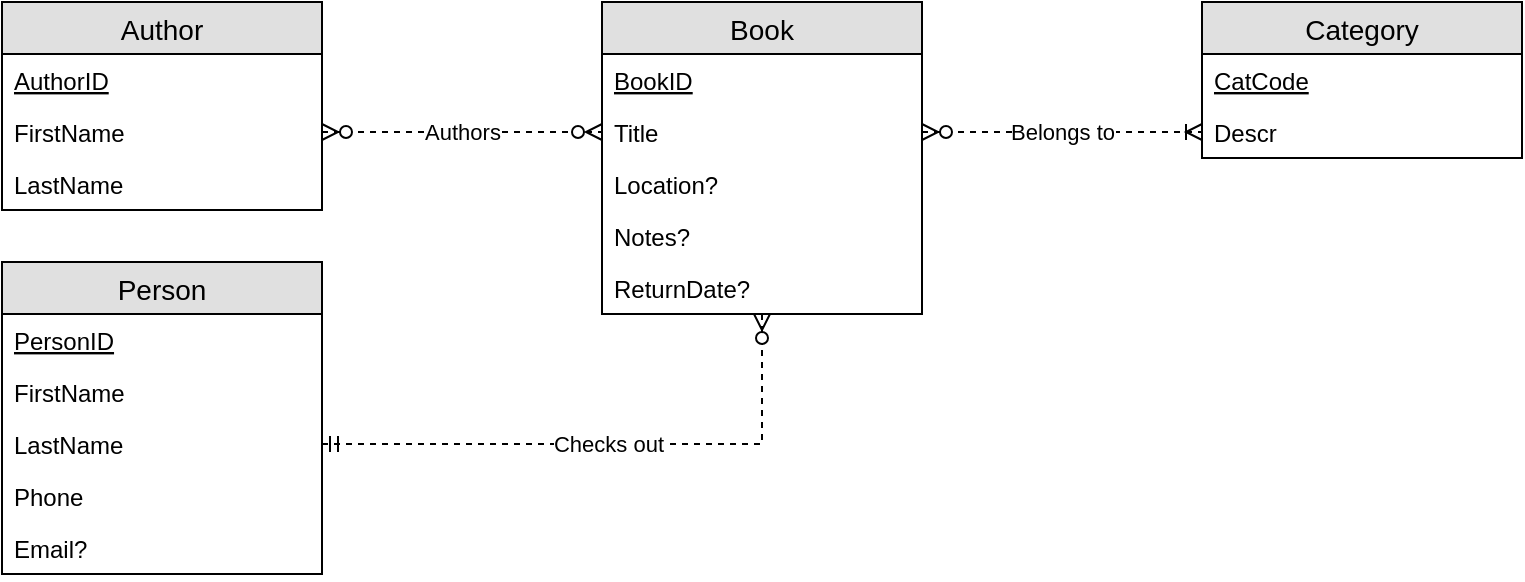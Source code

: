 <mxfile version="10.6.7" type="device"><diagram id="JS0J_Hq9Fbb-S4flng7o" name="Page-1"><mxGraphModel dx="1010" dy="609" grid="1" gridSize="10" guides="1" tooltips="1" connect="1" arrows="1" fold="1" page="1" pageScale="1" pageWidth="1100" pageHeight="850" math="0" shadow="0"><root><mxCell id="0"/><mxCell id="1" parent="0"/><mxCell id="2aQkHpkZoWlu1yt0rj7C-31" value="Checks out" style="edgeStyle=orthogonalEdgeStyle;rounded=0;html=1;dashed=1;startArrow=ERzeroToMany;startFill=1;endArrow=ERmandOne;endFill=0;jettySize=auto;orthogonalLoop=1;strokeColor=#000000;entryX=1;entryY=0.5;" parent="1" source="2aQkHpkZoWlu1yt0rj7C-5" target="2aQkHpkZoWlu1yt0rj7C-26" edge="1"><mxGeometry relative="1" as="geometry"><mxPoint x="290" y="290" as="targetPoint"/></mxGeometry></mxCell><mxCell id="2aQkHpkZoWlu1yt0rj7C-5" value="Book" style="swimlane;fontStyle=0;childLayout=stackLayout;horizontal=1;startSize=26;fillColor=#e0e0e0;horizontalStack=0;resizeParent=1;resizeParentMax=0;resizeLast=0;collapsible=1;marginBottom=0;swimlaneFillColor=#ffffff;align=center;fontSize=14;" parent="1" vertex="1"><mxGeometry x="380" y="100" width="160" height="156" as="geometry"/></mxCell><mxCell id="2aQkHpkZoWlu1yt0rj7C-17" value="BookID" style="text;strokeColor=none;fillColor=none;spacingLeft=4;spacingRight=4;overflow=hidden;rotatable=0;points=[[0,0.5],[1,0.5]];portConstraint=eastwest;fontSize=12;fontStyle=4" parent="2aQkHpkZoWlu1yt0rj7C-5" vertex="1"><mxGeometry y="26" width="160" height="26" as="geometry"/></mxCell><mxCell id="2aQkHpkZoWlu1yt0rj7C-2" value="Title" style="text;strokeColor=none;fillColor=none;spacingLeft=4;spacingRight=4;overflow=hidden;rotatable=0;points=[[0,0.5],[1,0.5]];portConstraint=eastwest;fontSize=12;" parent="2aQkHpkZoWlu1yt0rj7C-5" vertex="1"><mxGeometry y="52" width="160" height="26" as="geometry"/></mxCell><mxCell id="vA0F7RCbP_4eO52zpqUl-1" value="Location?" style="text;strokeColor=none;fillColor=none;spacingLeft=4;spacingRight=4;overflow=hidden;rotatable=0;points=[[0,0.5],[1,0.5]];portConstraint=eastwest;fontSize=12;" parent="2aQkHpkZoWlu1yt0rj7C-5" vertex="1"><mxGeometry y="78" width="160" height="26" as="geometry"/></mxCell><mxCell id="2aQkHpkZoWlu1yt0rj7C-3" value="Notes?" style="text;strokeColor=none;fillColor=none;spacingLeft=4;spacingRight=4;overflow=hidden;rotatable=0;points=[[0,0.5],[1,0.5]];portConstraint=eastwest;fontSize=12;" parent="2aQkHpkZoWlu1yt0rj7C-5" vertex="1"><mxGeometry y="104" width="160" height="26" as="geometry"/></mxCell><mxCell id="2aQkHpkZoWlu1yt0rj7C-33" value="ReturnDate?" style="text;strokeColor=none;fillColor=none;spacingLeft=4;spacingRight=4;overflow=hidden;rotatable=0;points=[[0,0.5],[1,0.5]];portConstraint=eastwest;fontSize=12;" parent="2aQkHpkZoWlu1yt0rj7C-5" vertex="1"><mxGeometry y="130" width="160" height="26" as="geometry"/></mxCell><mxCell id="2aQkHpkZoWlu1yt0rj7C-9" value="Author" style="swimlane;fontStyle=0;childLayout=stackLayout;horizontal=1;startSize=26;fillColor=#e0e0e0;horizontalStack=0;resizeParent=1;resizeParentMax=0;resizeLast=0;collapsible=1;marginBottom=0;swimlaneFillColor=#ffffff;align=center;fontSize=14;" parent="1" vertex="1"><mxGeometry x="80" y="100" width="160" height="104" as="geometry"/></mxCell><mxCell id="2aQkHpkZoWlu1yt0rj7C-18" value="AuthorID" style="text;strokeColor=none;fillColor=none;spacingLeft=4;spacingRight=4;overflow=hidden;rotatable=0;points=[[0,0.5],[1,0.5]];portConstraint=eastwest;fontSize=12;fontStyle=4" parent="2aQkHpkZoWlu1yt0rj7C-9" vertex="1"><mxGeometry y="26" width="160" height="26" as="geometry"/></mxCell><mxCell id="2aQkHpkZoWlu1yt0rj7C-10" value="FirstName" style="text;strokeColor=none;fillColor=none;spacingLeft=4;spacingRight=4;overflow=hidden;rotatable=0;points=[[0,0.5],[1,0.5]];portConstraint=eastwest;fontSize=12;" parent="2aQkHpkZoWlu1yt0rj7C-9" vertex="1"><mxGeometry y="52" width="160" height="26" as="geometry"/></mxCell><mxCell id="2aQkHpkZoWlu1yt0rj7C-11" value="LastName" style="text;strokeColor=none;fillColor=none;spacingLeft=4;spacingRight=4;overflow=hidden;rotatable=0;points=[[0,0.5],[1,0.5]];portConstraint=eastwest;fontSize=12;" parent="2aQkHpkZoWlu1yt0rj7C-9" vertex="1"><mxGeometry y="78" width="160" height="26" as="geometry"/></mxCell><mxCell id="2aQkHpkZoWlu1yt0rj7C-13" value="Category" style="swimlane;fontStyle=0;childLayout=stackLayout;horizontal=1;startSize=26;fillColor=#e0e0e0;horizontalStack=0;resizeParent=1;resizeParentMax=0;resizeLast=0;collapsible=1;marginBottom=0;swimlaneFillColor=#ffffff;align=center;fontSize=14;" parent="1" vertex="1"><mxGeometry x="680" y="100" width="160" height="78" as="geometry"/></mxCell><mxCell id="2aQkHpkZoWlu1yt0rj7C-15" value="CatCode" style="text;strokeColor=none;fillColor=none;spacingLeft=4;spacingRight=4;overflow=hidden;rotatable=0;points=[[0,0.5],[1,0.5]];portConstraint=eastwest;fontSize=12;fontStyle=4" parent="2aQkHpkZoWlu1yt0rj7C-13" vertex="1"><mxGeometry y="26" width="160" height="26" as="geometry"/></mxCell><mxCell id="2aQkHpkZoWlu1yt0rj7C-16" value="Descr" style="text;strokeColor=none;fillColor=none;spacingLeft=4;spacingRight=4;overflow=hidden;rotatable=0;points=[[0,0.5],[1,0.5]];portConstraint=eastwest;fontSize=12;" parent="2aQkHpkZoWlu1yt0rj7C-13" vertex="1"><mxGeometry y="52" width="160" height="26" as="geometry"/></mxCell><mxCell id="2aQkHpkZoWlu1yt0rj7C-22" value="Authors" style="edgeStyle=orthogonalEdgeStyle;rounded=0;html=1;entryX=0;entryY=0.5;jettySize=auto;orthogonalLoop=1;dashed=1;endArrow=ERzeroToMany;endFill=1;strokeColor=#000000;startArrow=ERzeroToMany;startFill=1;" parent="1" source="2aQkHpkZoWlu1yt0rj7C-10" target="2aQkHpkZoWlu1yt0rj7C-2" edge="1"><mxGeometry relative="1" as="geometry"/></mxCell><mxCell id="2aQkHpkZoWlu1yt0rj7C-23" value="Belongs to" style="edgeStyle=orthogonalEdgeStyle;rounded=0;html=1;entryX=0;entryY=0.5;jettySize=auto;orthogonalLoop=1;dashed=1;endArrow=ERoneToMany;endFill=0;startArrow=ERzeroToMany;startFill=1;" parent="1" source="2aQkHpkZoWlu1yt0rj7C-2" target="2aQkHpkZoWlu1yt0rj7C-16" edge="1"><mxGeometry relative="1" as="geometry"/></mxCell><mxCell id="2aQkHpkZoWlu1yt0rj7C-24" value="Person" style="swimlane;fontStyle=0;childLayout=stackLayout;horizontal=1;startSize=26;fillColor=#e0e0e0;horizontalStack=0;resizeParent=1;resizeParentMax=0;resizeLast=0;collapsible=1;marginBottom=0;swimlaneFillColor=#ffffff;align=center;fontSize=14;" parent="1" vertex="1"><mxGeometry x="80" y="230" width="160" height="156" as="geometry"/></mxCell><mxCell id="2aQkHpkZoWlu1yt0rj7C-27" value="PersonID" style="text;strokeColor=none;fillColor=none;spacingLeft=4;spacingRight=4;overflow=hidden;rotatable=0;points=[[0,0.5],[1,0.5]];portConstraint=eastwest;fontSize=12;fontStyle=4" parent="2aQkHpkZoWlu1yt0rj7C-24" vertex="1"><mxGeometry y="26" width="160" height="26" as="geometry"/></mxCell><mxCell id="2aQkHpkZoWlu1yt0rj7C-25" value="FirstName" style="text;strokeColor=none;fillColor=none;spacingLeft=4;spacingRight=4;overflow=hidden;rotatable=0;points=[[0,0.5],[1,0.5]];portConstraint=eastwest;fontSize=12;" parent="2aQkHpkZoWlu1yt0rj7C-24" vertex="1"><mxGeometry y="52" width="160" height="26" as="geometry"/></mxCell><mxCell id="2aQkHpkZoWlu1yt0rj7C-26" value="LastName" style="text;strokeColor=none;fillColor=none;spacingLeft=4;spacingRight=4;overflow=hidden;rotatable=0;points=[[0,0.5],[1,0.5]];portConstraint=eastwest;fontSize=12;" parent="2aQkHpkZoWlu1yt0rj7C-24" vertex="1"><mxGeometry y="78" width="160" height="26" as="geometry"/></mxCell><mxCell id="2aQkHpkZoWlu1yt0rj7C-28" value="Phone" style="text;strokeColor=none;fillColor=none;spacingLeft=4;spacingRight=4;overflow=hidden;rotatable=0;points=[[0,0.5],[1,0.5]];portConstraint=eastwest;fontSize=12;" parent="2aQkHpkZoWlu1yt0rj7C-24" vertex="1"><mxGeometry y="104" width="160" height="26" as="geometry"/></mxCell><mxCell id="2aQkHpkZoWlu1yt0rj7C-29" value="Email?" style="text;strokeColor=none;fillColor=none;spacingLeft=4;spacingRight=4;overflow=hidden;rotatable=0;points=[[0,0.5],[1,0.5]];portConstraint=eastwest;fontSize=12;" parent="2aQkHpkZoWlu1yt0rj7C-24" vertex="1"><mxGeometry y="130" width="160" height="26" as="geometry"/></mxCell></root></mxGraphModel></diagram></mxfile>